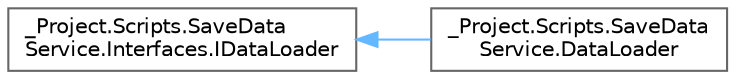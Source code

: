 digraph "Graphical Class Hierarchy"
{
 // LATEX_PDF_SIZE
  bgcolor="transparent";
  edge [fontname=Helvetica,fontsize=10,labelfontname=Helvetica,labelfontsize=10];
  node [fontname=Helvetica,fontsize=10,shape=box,height=0.2,width=0.4];
  rankdir="LR";
  Node0 [id="Node000000",label="_Project.Scripts.SaveData\lService.Interfaces.IDataLoader",height=0.2,width=0.4,color="grey40", fillcolor="white", style="filled",URL="$interface___project_1_1_scripts_1_1_save_data_service_1_1_interfaces_1_1_i_data_loader.html",tooltip="Интерфейс, отвечающий за конвертирование сохраненных данных"];
  Node0 -> Node1 [id="edge22_Node000000_Node000001",dir="back",color="steelblue1",style="solid",tooltip=" "];
  Node1 [id="Node000001",label="_Project.Scripts.SaveData\lService.DataLoader",height=0.2,width=0.4,color="grey40", fillcolor="white", style="filled",URL="$class___project_1_1_scripts_1_1_save_data_service_1_1_data_loader.html",tooltip="Класс, отвечающий за конвертирование сохраненных данных"];
}
